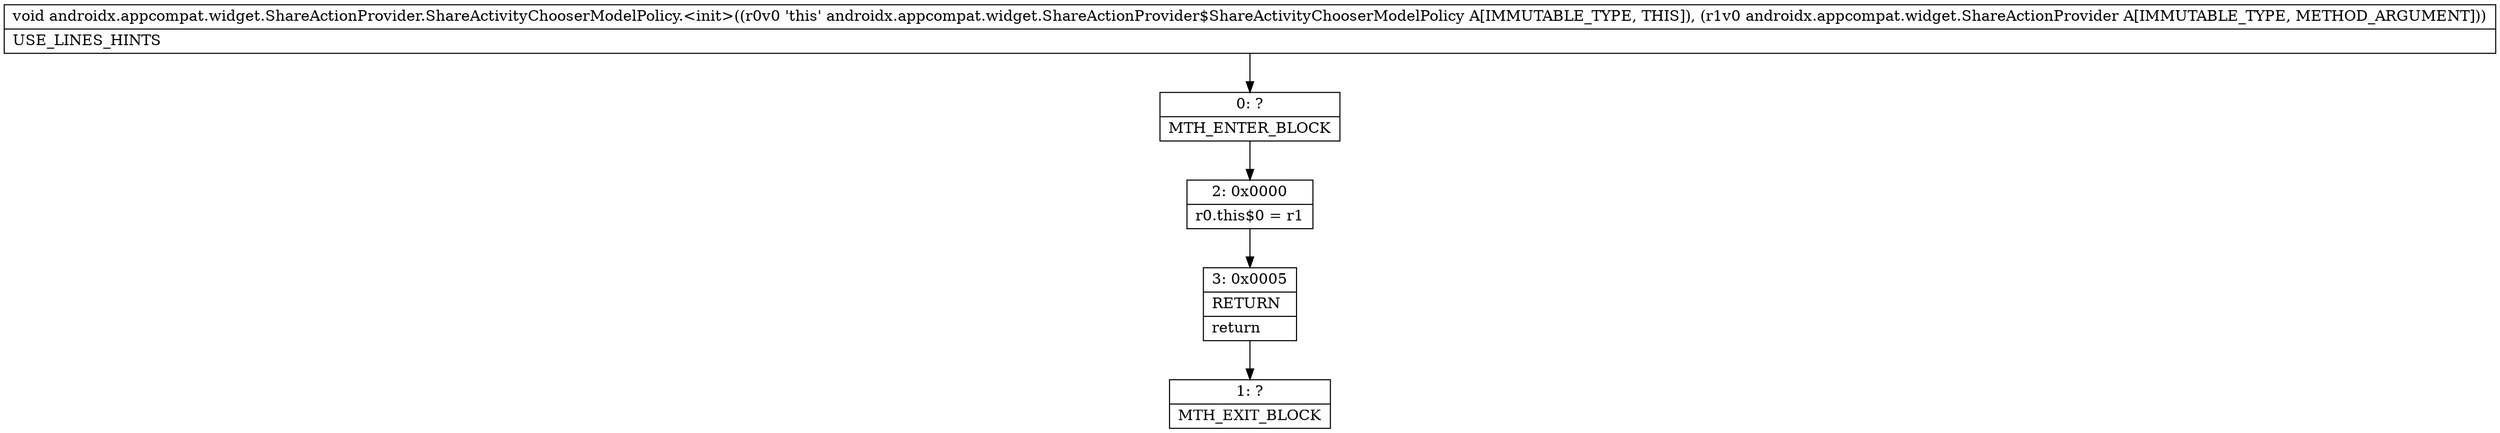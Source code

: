 digraph "CFG forandroidx.appcompat.widget.ShareActionProvider.ShareActivityChooserModelPolicy.\<init\>(Landroidx\/appcompat\/widget\/ShareActionProvider;)V" {
Node_0 [shape=record,label="{0\:\ ?|MTH_ENTER_BLOCK\l}"];
Node_2 [shape=record,label="{2\:\ 0x0000|r0.this$0 = r1\l}"];
Node_3 [shape=record,label="{3\:\ 0x0005|RETURN\l|return\l}"];
Node_1 [shape=record,label="{1\:\ ?|MTH_EXIT_BLOCK\l}"];
MethodNode[shape=record,label="{void androidx.appcompat.widget.ShareActionProvider.ShareActivityChooserModelPolicy.\<init\>((r0v0 'this' androidx.appcompat.widget.ShareActionProvider$ShareActivityChooserModelPolicy A[IMMUTABLE_TYPE, THIS]), (r1v0 androidx.appcompat.widget.ShareActionProvider A[IMMUTABLE_TYPE, METHOD_ARGUMENT]))  | USE_LINES_HINTS\l}"];
MethodNode -> Node_0;Node_0 -> Node_2;
Node_2 -> Node_3;
Node_3 -> Node_1;
}

